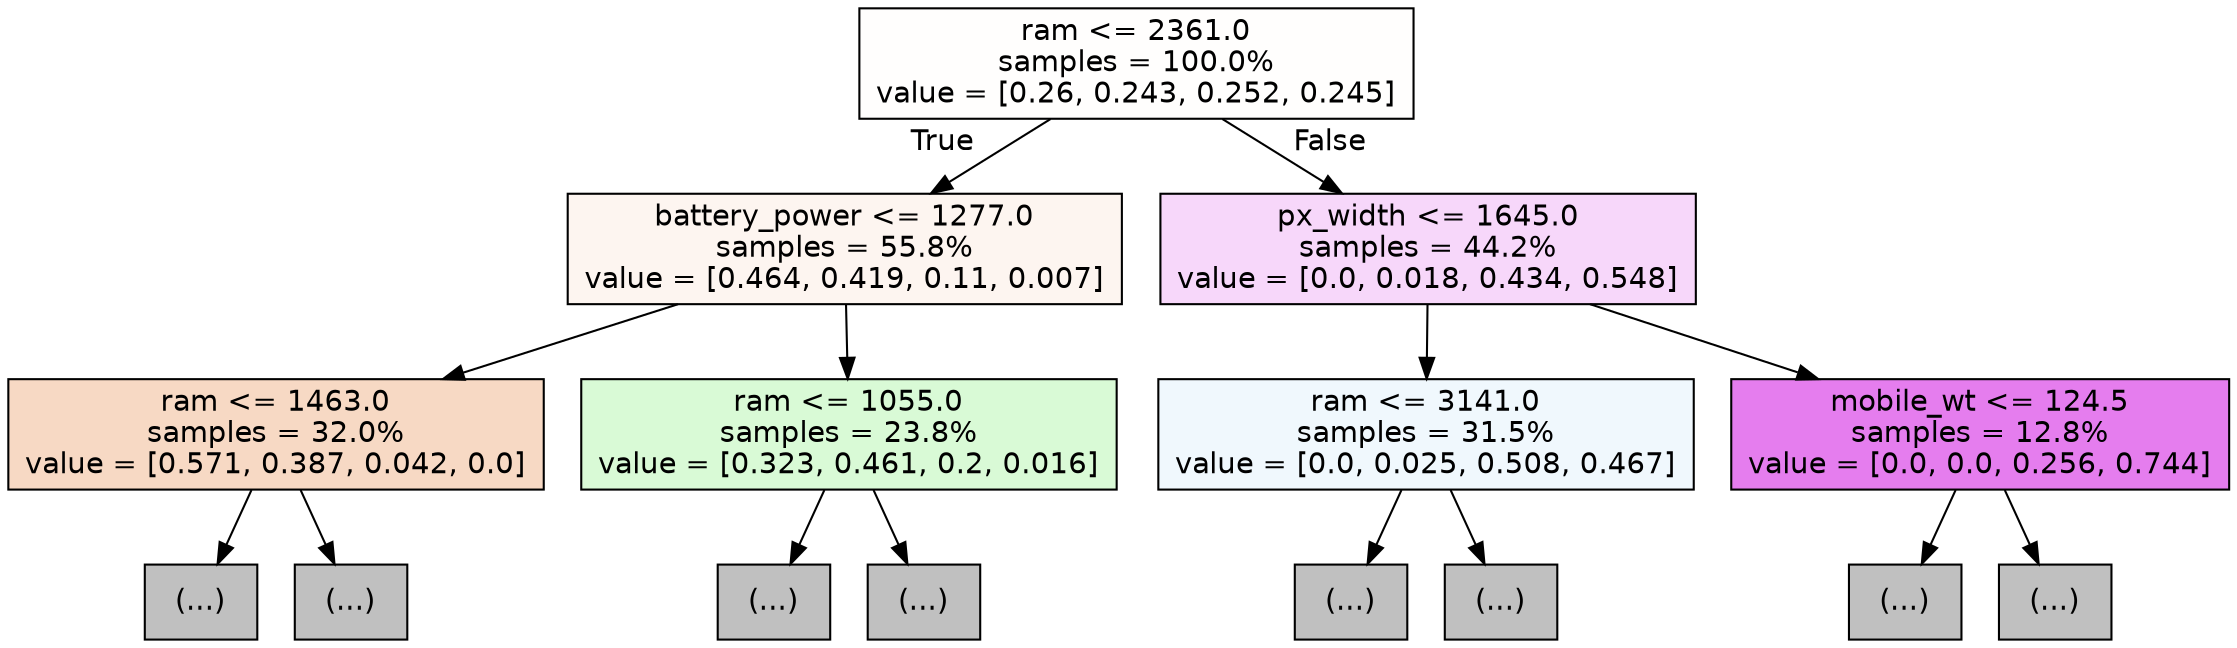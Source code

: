 digraph Tree {
node [shape=box, style="filled", color="black", fontname="helvetica"] ;
edge [fontname="helvetica"] ;
0 [label="ram <= 2361.0\nsamples = 100.0%\nvalue = [0.26, 0.243, 0.252, 0.245]", fillcolor="#fffefd"] ;
1 [label="battery_power <= 1277.0\nsamples = 55.8%\nvalue = [0.464, 0.419, 0.11, 0.007]", fillcolor="#fdf5f0"] ;
0 -> 1 [labeldistance=2.5, labelangle=45, headlabel="True"] ;
2 [label="ram <= 1463.0\nsamples = 32.0%\nvalue = [0.571, 0.387, 0.042, 0.0]", fillcolor="#f7d9c4"] ;
1 -> 2 ;
3 [label="(...)", fillcolor="#C0C0C0"] ;
2 -> 3 ;
14 [label="(...)", fillcolor="#C0C0C0"] ;
2 -> 14 ;
39 [label="ram <= 1055.0\nsamples = 23.8%\nvalue = [0.323, 0.461, 0.2, 0.016]", fillcolor="#d9fad6"] ;
1 -> 39 ;
40 [label="(...)", fillcolor="#C0C0C0"] ;
39 -> 40 ;
61 [label="(...)", fillcolor="#C0C0C0"] ;
39 -> 61 ;
100 [label="px_width <= 1645.0\nsamples = 44.2%\nvalue = [0.0, 0.018, 0.434, 0.548]", fillcolor="#f7d7fa"] ;
0 -> 100 [labeldistance=2.5, labelangle=-45, headlabel="False"] ;
101 [label="ram <= 3141.0\nsamples = 31.5%\nvalue = [0.0, 0.025, 0.508, 0.467]", fillcolor="#f0f8fd"] ;
100 -> 101 ;
102 [label="(...)", fillcolor="#C0C0C0"] ;
101 -> 102 ;
139 [label="(...)", fillcolor="#C0C0C0"] ;
101 -> 139 ;
162 [label="mobile_wt <= 124.5\nsamples = 12.8%\nvalue = [0.0, 0.0, 0.256, 0.744]", fillcolor="#e57dee"] ;
100 -> 162 ;
163 [label="(...)", fillcolor="#C0C0C0"] ;
162 -> 163 ;
170 [label="(...)", fillcolor="#C0C0C0"] ;
162 -> 170 ;
}
